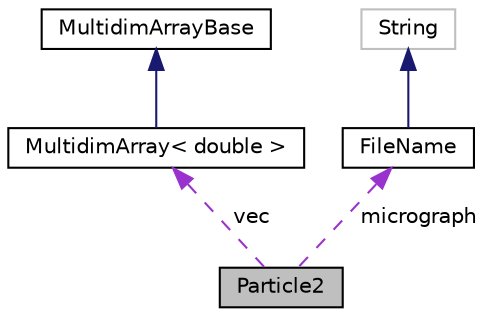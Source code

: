 digraph "Particle2"
{
  edge [fontname="Helvetica",fontsize="10",labelfontname="Helvetica",labelfontsize="10"];
  node [fontname="Helvetica",fontsize="10",shape=record];
  Node1 [label="Particle2",height=0.2,width=0.4,color="black", fillcolor="grey75", style="filled", fontcolor="black"];
  Node2 -> Node1 [dir="back",color="darkorchid3",fontsize="10",style="dashed",label=" vec" ,fontname="Helvetica"];
  Node2 [label="MultidimArray\< double \>",height=0.2,width=0.4,color="black", fillcolor="white", style="filled",URL="$classMultidimArray.html"];
  Node3 -> Node2 [dir="back",color="midnightblue",fontsize="10",style="solid",fontname="Helvetica"];
  Node3 [label="MultidimArrayBase",height=0.2,width=0.4,color="black", fillcolor="white", style="filled",URL="$classMultidimArrayBase.html"];
  Node4 -> Node1 [dir="back",color="darkorchid3",fontsize="10",style="dashed",label=" micrograph" ,fontname="Helvetica"];
  Node4 [label="FileName",height=0.2,width=0.4,color="black", fillcolor="white", style="filled",URL="$classFileName.html"];
  Node5 -> Node4 [dir="back",color="midnightblue",fontsize="10",style="solid",fontname="Helvetica"];
  Node5 [label="String",height=0.2,width=0.4,color="grey75", fillcolor="white", style="filled"];
}
